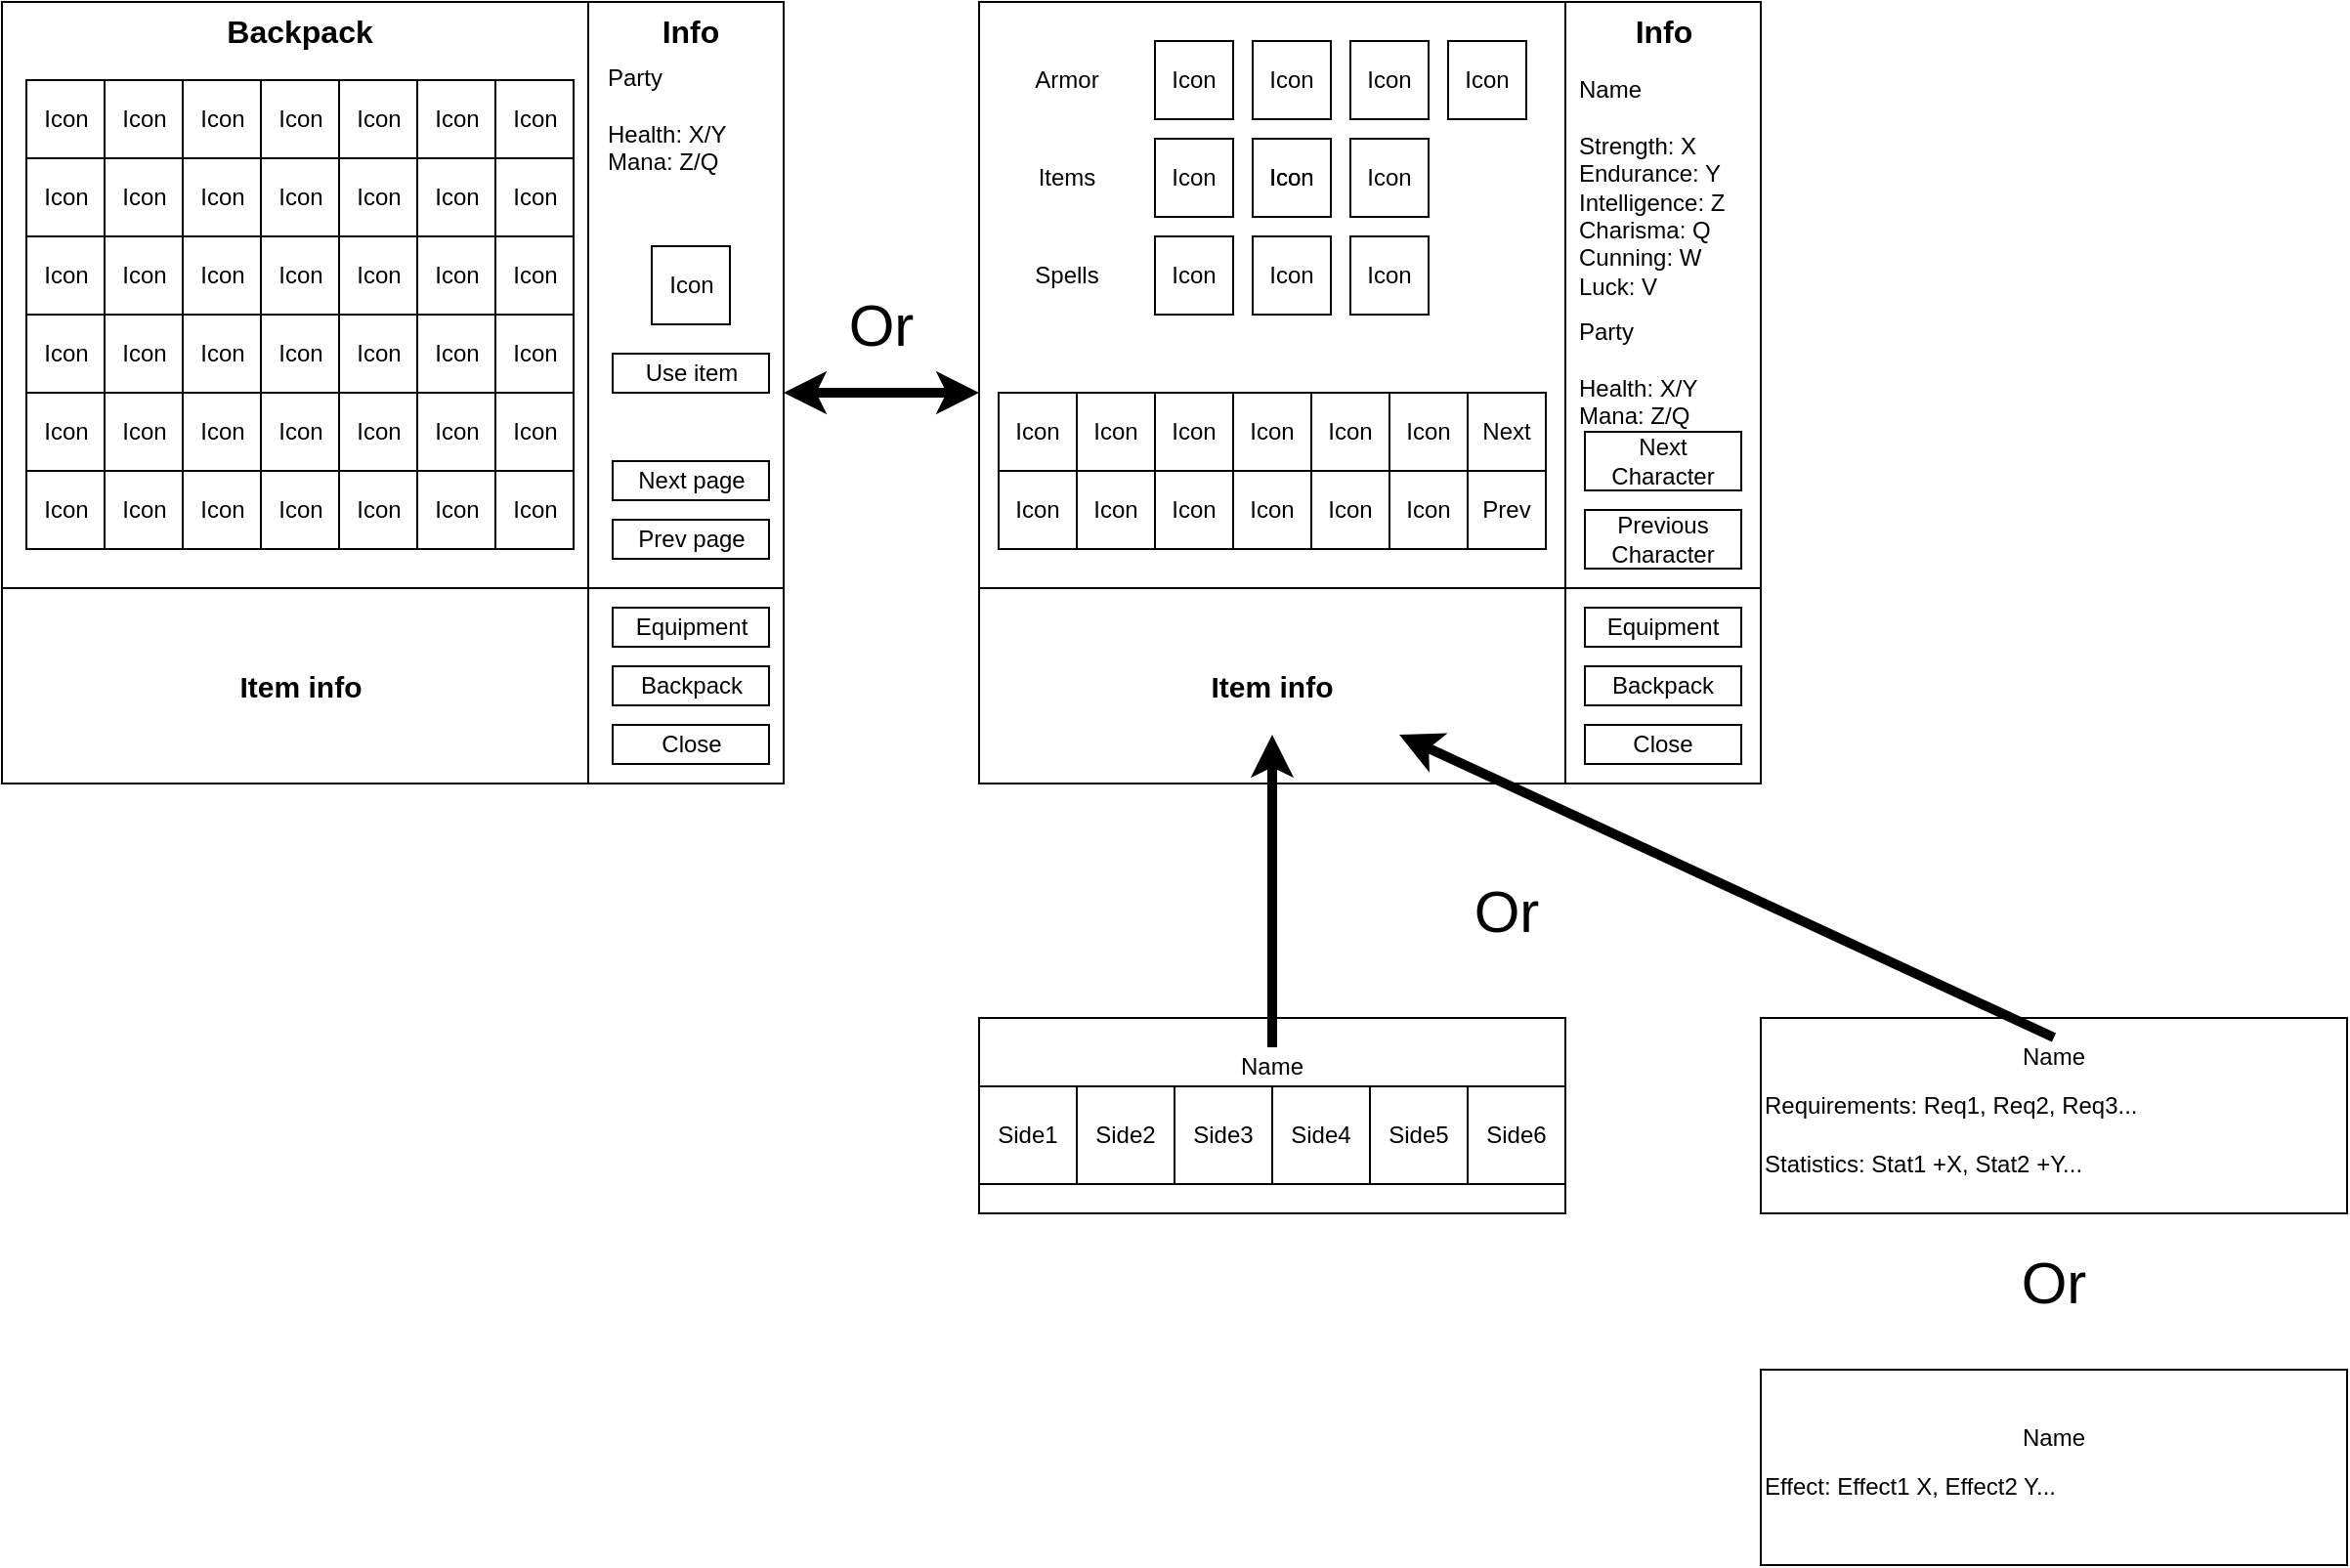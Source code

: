 <mxfile version="24.5.1" type="device">
  <diagram name="Strona-1" id="Gu86XyusW3oJNSxuE_qr">
    <mxGraphModel dx="2607" dy="1422" grid="1" gridSize="10" guides="1" tooltips="1" connect="1" arrows="1" fold="1" page="1" pageScale="1" pageWidth="1260" pageHeight="866" math="0" shadow="0">
      <root>
        <mxCell id="0" />
        <mxCell id="1" parent="0" />
        <mxCell id="bTtCV00hiHCe_hMrs-O1-1" value="" style="rounded=0;whiteSpace=wrap;html=1;" parent="1" vertex="1">
          <mxGeometry x="540" y="40" width="400" height="400" as="geometry" />
        </mxCell>
        <mxCell id="bTtCV00hiHCe_hMrs-O1-2" value="" style="endArrow=none;html=1;rounded=0;exitX=0;exitY=0.75;exitDx=0;exitDy=0;entryX=1;entryY=0.75;entryDx=0;entryDy=0;" parent="1" source="bTtCV00hiHCe_hMrs-O1-1" target="bTtCV00hiHCe_hMrs-O1-1" edge="1">
          <mxGeometry width="50" height="50" relative="1" as="geometry">
            <mxPoint x="720" y="320" as="sourcePoint" />
            <mxPoint x="770" y="270" as="targetPoint" />
          </mxGeometry>
        </mxCell>
        <mxCell id="bTtCV00hiHCe_hMrs-O1-3" value="" style="endArrow=none;html=1;rounded=0;entryX=0.75;entryY=0;entryDx=0;entryDy=0;exitX=0.75;exitY=1;exitDx=0;exitDy=0;" parent="1" source="bTtCV00hiHCe_hMrs-O1-1" target="bTtCV00hiHCe_hMrs-O1-1" edge="1">
          <mxGeometry width="50" height="50" relative="1" as="geometry">
            <mxPoint x="830" y="190" as="sourcePoint" />
            <mxPoint x="880" y="140" as="targetPoint" />
          </mxGeometry>
        </mxCell>
        <mxCell id="bTtCV00hiHCe_hMrs-O1-4" value="" style="rounded=0;whiteSpace=wrap;html=1;" parent="1" vertex="1">
          <mxGeometry x="540" y="560" width="300" height="100" as="geometry" />
        </mxCell>
        <mxCell id="bTtCV00hiHCe_hMrs-O1-6" value="&lt;b style=&quot;font-size: 15px;&quot;&gt;Item info&lt;br&gt;&lt;/b&gt;" style="text;html=1;align=center;verticalAlign=middle;whiteSpace=wrap;rounded=0;" parent="1" vertex="1">
          <mxGeometry x="625" y="365" width="130" height="50" as="geometry" />
        </mxCell>
        <mxCell id="bTtCV00hiHCe_hMrs-O1-7" value="" style="rounded=0;whiteSpace=wrap;html=1;" parent="1" vertex="1">
          <mxGeometry x="790" y="595" width="50" height="50" as="geometry" />
        </mxCell>
        <mxCell id="bTtCV00hiHCe_hMrs-O1-13" value="" style="rounded=0;whiteSpace=wrap;html=1;" parent="1" vertex="1">
          <mxGeometry x="740" y="595" width="50" height="50" as="geometry" />
        </mxCell>
        <mxCell id="bTtCV00hiHCe_hMrs-O1-14" value="" style="rounded=0;whiteSpace=wrap;html=1;" parent="1" vertex="1">
          <mxGeometry x="690" y="595" width="50" height="50" as="geometry" />
        </mxCell>
        <mxCell id="bTtCV00hiHCe_hMrs-O1-15" value="" style="rounded=0;whiteSpace=wrap;html=1;" parent="1" vertex="1">
          <mxGeometry x="640" y="595" width="50" height="50" as="geometry" />
        </mxCell>
        <mxCell id="bTtCV00hiHCe_hMrs-O1-16" value="" style="rounded=0;whiteSpace=wrap;html=1;" parent="1" vertex="1">
          <mxGeometry x="590" y="595" width="50" height="50" as="geometry" />
        </mxCell>
        <mxCell id="bTtCV00hiHCe_hMrs-O1-17" value="" style="rounded=0;whiteSpace=wrap;html=1;" parent="1" vertex="1">
          <mxGeometry x="540" y="595" width="50" height="50" as="geometry" />
        </mxCell>
        <mxCell id="bTtCV00hiHCe_hMrs-O1-18" value="" style="rounded=0;whiteSpace=wrap;html=1;" parent="1" vertex="1">
          <mxGeometry x="940" y="560" width="300" height="100" as="geometry" />
        </mxCell>
        <mxCell id="bTtCV00hiHCe_hMrs-O1-19" value="Side1" style="text;html=1;align=center;verticalAlign=middle;whiteSpace=wrap;rounded=0;" parent="1" vertex="1">
          <mxGeometry x="540" y="605" width="50" height="30" as="geometry" />
        </mxCell>
        <mxCell id="bTtCV00hiHCe_hMrs-O1-20" value="Side6" style="text;html=1;align=center;verticalAlign=middle;whiteSpace=wrap;rounded=0;" parent="1" vertex="1">
          <mxGeometry x="790" y="605" width="50" height="30" as="geometry" />
        </mxCell>
        <mxCell id="bTtCV00hiHCe_hMrs-O1-21" value="Side5" style="text;html=1;align=center;verticalAlign=middle;whiteSpace=wrap;rounded=0;" parent="1" vertex="1">
          <mxGeometry x="740" y="605" width="50" height="30" as="geometry" />
        </mxCell>
        <mxCell id="bTtCV00hiHCe_hMrs-O1-22" value="Side4" style="text;html=1;align=center;verticalAlign=middle;whiteSpace=wrap;rounded=0;" parent="1" vertex="1">
          <mxGeometry x="690" y="605" width="50" height="30" as="geometry" />
        </mxCell>
        <mxCell id="bTtCV00hiHCe_hMrs-O1-23" value="Side3" style="text;html=1;align=center;verticalAlign=middle;whiteSpace=wrap;rounded=0;" parent="1" vertex="1">
          <mxGeometry x="640" y="605" width="50" height="30" as="geometry" />
        </mxCell>
        <mxCell id="bTtCV00hiHCe_hMrs-O1-24" value="Side2" style="text;html=1;align=center;verticalAlign=middle;whiteSpace=wrap;rounded=0;" parent="1" vertex="1">
          <mxGeometry x="590" y="605" width="50" height="30" as="geometry" />
        </mxCell>
        <mxCell id="bTtCV00hiHCe_hMrs-O1-25" value="Statistics: Stat1 +X, Stat2 +Y..." style="text;html=1;align=left;verticalAlign=middle;whiteSpace=wrap;rounded=0;" parent="1" vertex="1">
          <mxGeometry x="940" y="620" width="300" height="30" as="geometry" />
        </mxCell>
        <mxCell id="bTtCV00hiHCe_hMrs-O1-27" value="Requirements: Req1, Req2, Req3..." style="text;html=1;align=left;verticalAlign=middle;whiteSpace=wrap;rounded=0;" parent="1" vertex="1">
          <mxGeometry x="940" y="590" width="300" height="30" as="geometry" />
        </mxCell>
        <mxCell id="bTtCV00hiHCe_hMrs-O1-28" value="" style="endArrow=classic;html=1;rounded=0;entryX=0.5;entryY=1;entryDx=0;entryDy=0;strokeWidth=5;exitX=0.5;exitY=0;exitDx=0;exitDy=0;" parent="1" source="bTtCV00hiHCe_hMrs-O1-31" target="bTtCV00hiHCe_hMrs-O1-6" edge="1">
          <mxGeometry width="50" height="50" relative="1" as="geometry">
            <mxPoint x="640" y="550" as="sourcePoint" />
            <mxPoint x="760" y="500" as="targetPoint" />
          </mxGeometry>
        </mxCell>
        <mxCell id="bTtCV00hiHCe_hMrs-O1-29" value="" style="endArrow=classic;html=1;rounded=0;entryX=1;entryY=1;entryDx=0;entryDy=0;strokeWidth=5;exitX=0.5;exitY=0;exitDx=0;exitDy=0;" parent="1" source="bTtCV00hiHCe_hMrs-O1-32" target="bTtCV00hiHCe_hMrs-O1-6" edge="1">
          <mxGeometry width="50" height="50" relative="1" as="geometry">
            <mxPoint x="1150" y="500" as="sourcePoint" />
            <mxPoint x="1100" y="350" as="targetPoint" />
          </mxGeometry>
        </mxCell>
        <mxCell id="bTtCV00hiHCe_hMrs-O1-30" value="&lt;font style=&quot;font-size: 30px;&quot;&gt;Or&lt;/font&gt;" style="text;html=1;align=center;verticalAlign=middle;whiteSpace=wrap;rounded=0;" parent="1" vertex="1">
          <mxGeometry x="780" y="490" width="60" height="30" as="geometry" />
        </mxCell>
        <mxCell id="bTtCV00hiHCe_hMrs-O1-31" value="Name" style="text;html=1;align=center;verticalAlign=middle;whiteSpace=wrap;rounded=0;" parent="1" vertex="1">
          <mxGeometry x="655" y="575" width="70" height="20" as="geometry" />
        </mxCell>
        <mxCell id="bTtCV00hiHCe_hMrs-O1-32" value="Name" style="text;html=1;align=center;verticalAlign=middle;whiteSpace=wrap;rounded=0;" parent="1" vertex="1">
          <mxGeometry x="1055" y="570" width="70" height="20" as="geometry" />
        </mxCell>
        <mxCell id="bTtCV00hiHCe_hMrs-O1-33" value="" style="rounded=0;whiteSpace=wrap;html=1;" parent="1" vertex="1">
          <mxGeometry x="940" y="740" width="300" height="100" as="geometry" />
        </mxCell>
        <mxCell id="bTtCV00hiHCe_hMrs-O1-35" value="&lt;div&gt;Effect: Effect1 X, Effect2 Y...&lt;/div&gt;" style="text;html=1;align=left;verticalAlign=middle;whiteSpace=wrap;rounded=0;" parent="1" vertex="1">
          <mxGeometry x="940" y="785" width="300" height="30" as="geometry" />
        </mxCell>
        <mxCell id="bTtCV00hiHCe_hMrs-O1-36" value="Name" style="text;html=1;align=center;verticalAlign=middle;whiteSpace=wrap;rounded=0;" parent="1" vertex="1">
          <mxGeometry x="1055" y="765" width="70" height="20" as="geometry" />
        </mxCell>
        <mxCell id="bTtCV00hiHCe_hMrs-O1-37" value="&lt;font style=&quot;font-size: 30px;&quot;&gt;Or&lt;/font&gt;" style="text;html=1;align=center;verticalAlign=middle;whiteSpace=wrap;rounded=0;" parent="1" vertex="1">
          <mxGeometry x="1060" y="680" width="60" height="30" as="geometry" />
        </mxCell>
        <mxCell id="bTtCV00hiHCe_hMrs-O1-38" value="" style="rounded=0;whiteSpace=wrap;html=1;" parent="1" vertex="1">
          <mxGeometry x="850" y="350" width="80" height="20" as="geometry" />
        </mxCell>
        <mxCell id="bTtCV00hiHCe_hMrs-O1-41" value="Equipment" style="text;html=1;align=center;verticalAlign=middle;whiteSpace=wrap;rounded=0;" parent="1" vertex="1">
          <mxGeometry x="850" y="350" width="80" height="20" as="geometry" />
        </mxCell>
        <mxCell id="bTtCV00hiHCe_hMrs-O1-46" value="" style="rounded=0;whiteSpace=wrap;html=1;" parent="1" vertex="1">
          <mxGeometry x="850" y="380" width="80" height="20" as="geometry" />
        </mxCell>
        <mxCell id="bTtCV00hiHCe_hMrs-O1-47" value="Backpack" style="text;html=1;align=center;verticalAlign=middle;whiteSpace=wrap;rounded=0;" parent="1" vertex="1">
          <mxGeometry x="850" y="380" width="80" height="20" as="geometry" />
        </mxCell>
        <mxCell id="bTtCV00hiHCe_hMrs-O1-48" value="" style="rounded=0;whiteSpace=wrap;html=1;" parent="1" vertex="1">
          <mxGeometry x="850" y="410" width="80" height="20" as="geometry" />
        </mxCell>
        <mxCell id="bTtCV00hiHCe_hMrs-O1-49" value="Close" style="text;html=1;align=center;verticalAlign=middle;whiteSpace=wrap;rounded=0;" parent="1" vertex="1">
          <mxGeometry x="850" y="410" width="80" height="20" as="geometry" />
        </mxCell>
        <mxCell id="bTtCV00hiHCe_hMrs-O1-50" value="&lt;b&gt;&lt;font style=&quot;font-size: 16px;&quot;&gt;Info&lt;/font&gt;&lt;/b&gt;" style="text;html=1;align=center;verticalAlign=middle;whiteSpace=wrap;rounded=0;" parent="1" vertex="1">
          <mxGeometry x="842.5" y="40" width="95" height="30" as="geometry" />
        </mxCell>
        <mxCell id="bTtCV00hiHCe_hMrs-O1-51" value="&lt;div align=&quot;left&quot;&gt;Name&lt;/div&gt;&lt;div align=&quot;left&quot;&gt;&lt;br&gt;&lt;/div&gt;&lt;div align=&quot;left&quot;&gt;Strength: X&lt;/div&gt;&lt;div align=&quot;left&quot;&gt;Endurance: Y&lt;/div&gt;&lt;div align=&quot;left&quot;&gt;Intelligence: Z&lt;/div&gt;&lt;div align=&quot;left&quot;&gt;Charisma: Q&lt;/div&gt;&lt;div align=&quot;left&quot;&gt;Cunning: W&lt;/div&gt;&lt;div align=&quot;left&quot;&gt;Luck: V&lt;br&gt;&lt;/div&gt;" style="text;html=1;align=left;verticalAlign=middle;whiteSpace=wrap;rounded=0;" parent="1" vertex="1">
          <mxGeometry x="845" y="70" width="90" height="130" as="geometry" />
        </mxCell>
        <mxCell id="bTtCV00hiHCe_hMrs-O1-52" value="&lt;div align=&quot;left&quot;&gt;Party&lt;br&gt;&lt;/div&gt;&lt;div align=&quot;left&quot;&gt;&lt;br&gt;&lt;/div&gt;&lt;div&gt;Health: X/Y&lt;/div&gt;&lt;div&gt;Mana: Z/Q&lt;br&gt;&lt;/div&gt;" style="text;html=1;align=left;verticalAlign=middle;whiteSpace=wrap;rounded=0;" parent="1" vertex="1">
          <mxGeometry x="845" y="200" width="90" height="60" as="geometry" />
        </mxCell>
        <mxCell id="bTtCV00hiHCe_hMrs-O1-56" value="" style="rounded=0;whiteSpace=wrap;html=1;" parent="1" vertex="1">
          <mxGeometry x="850" y="300" width="80" height="30" as="geometry" />
        </mxCell>
        <mxCell id="bTtCV00hiHCe_hMrs-O1-57" value="Previous Character" style="text;html=1;align=center;verticalAlign=middle;whiteSpace=wrap;rounded=0;" parent="1" vertex="1">
          <mxGeometry x="850" y="300" width="80" height="30" as="geometry" />
        </mxCell>
        <mxCell id="bTtCV00hiHCe_hMrs-O1-55" value="" style="rounded=0;whiteSpace=wrap;html=1;" parent="1" vertex="1">
          <mxGeometry x="850" y="260" width="80" height="30" as="geometry" />
        </mxCell>
        <mxCell id="bTtCV00hiHCe_hMrs-O1-53" value="Next Character" style="text;html=1;align=center;verticalAlign=middle;whiteSpace=wrap;rounded=0;" parent="1" vertex="1">
          <mxGeometry x="850" y="260" width="80" height="30" as="geometry" />
        </mxCell>
        <mxCell id="bTtCV00hiHCe_hMrs-O1-60" value="" style="rounded=0;whiteSpace=wrap;html=1;" parent="1" vertex="1">
          <mxGeometry x="780" y="60" width="40" height="40" as="geometry" />
        </mxCell>
        <mxCell id="bTtCV00hiHCe_hMrs-O1-72" value="" style="rounded=0;whiteSpace=wrap;html=1;" parent="1" vertex="1">
          <mxGeometry x="730" y="60" width="40" height="40" as="geometry" />
        </mxCell>
        <mxCell id="bTtCV00hiHCe_hMrs-O1-73" value="" style="rounded=0;whiteSpace=wrap;html=1;" parent="1" vertex="1">
          <mxGeometry x="680" y="60" width="40" height="40" as="geometry" />
        </mxCell>
        <mxCell id="bTtCV00hiHCe_hMrs-O1-74" value="" style="rounded=0;whiteSpace=wrap;html=1;" parent="1" vertex="1">
          <mxGeometry x="630" y="60" width="40" height="40" as="geometry" />
        </mxCell>
        <mxCell id="bTtCV00hiHCe_hMrs-O1-76" value="" style="rounded=0;whiteSpace=wrap;html=1;" parent="1" vertex="1">
          <mxGeometry x="730" y="110" width="40" height="40" as="geometry" />
        </mxCell>
        <mxCell id="bTtCV00hiHCe_hMrs-O1-77" value="" style="rounded=0;whiteSpace=wrap;html=1;" parent="1" vertex="1">
          <mxGeometry x="680" y="110" width="40" height="40" as="geometry" />
        </mxCell>
        <mxCell id="bTtCV00hiHCe_hMrs-O1-78" value="" style="rounded=0;whiteSpace=wrap;html=1;" parent="1" vertex="1">
          <mxGeometry x="630" y="110" width="40" height="40" as="geometry" />
        </mxCell>
        <mxCell id="bTtCV00hiHCe_hMrs-O1-80" value="" style="rounded=0;whiteSpace=wrap;html=1;" parent="1" vertex="1">
          <mxGeometry x="730" y="160" width="40" height="40" as="geometry" />
        </mxCell>
        <mxCell id="bTtCV00hiHCe_hMrs-O1-81" value="" style="rounded=0;whiteSpace=wrap;html=1;" parent="1" vertex="1">
          <mxGeometry x="680" y="160" width="40" height="40" as="geometry" />
        </mxCell>
        <mxCell id="bTtCV00hiHCe_hMrs-O1-82" value="" style="rounded=0;whiteSpace=wrap;html=1;" parent="1" vertex="1">
          <mxGeometry x="630" y="160" width="40" height="40" as="geometry" />
        </mxCell>
        <mxCell id="bTtCV00hiHCe_hMrs-O1-87" value="Armor" style="text;html=1;align=center;verticalAlign=middle;whiteSpace=wrap;rounded=0;" parent="1" vertex="1">
          <mxGeometry x="545" y="65" width="80" height="30" as="geometry" />
        </mxCell>
        <mxCell id="bTtCV00hiHCe_hMrs-O1-88" value="Items" style="text;html=1;align=center;verticalAlign=middle;whiteSpace=wrap;rounded=0;" parent="1" vertex="1">
          <mxGeometry x="545" y="115" width="80" height="30" as="geometry" />
        </mxCell>
        <mxCell id="bTtCV00hiHCe_hMrs-O1-89" value="Spells" style="text;html=1;align=center;verticalAlign=middle;whiteSpace=wrap;rounded=0;" parent="1" vertex="1">
          <mxGeometry x="545" y="165" width="80" height="30" as="geometry" />
        </mxCell>
        <mxCell id="bTtCV00hiHCe_hMrs-O1-90" value="Icon" style="text;html=1;align=center;verticalAlign=middle;whiteSpace=wrap;rounded=0;" parent="1" vertex="1">
          <mxGeometry x="630" y="65" width="40" height="30" as="geometry" />
        </mxCell>
        <mxCell id="bTtCV00hiHCe_hMrs-O1-91" value="Icon" style="text;html=1;align=center;verticalAlign=middle;whiteSpace=wrap;rounded=0;" parent="1" vertex="1">
          <mxGeometry x="680" y="65" width="40" height="30" as="geometry" />
        </mxCell>
        <mxCell id="bTtCV00hiHCe_hMrs-O1-92" value="Icon" style="text;html=1;align=center;verticalAlign=middle;whiteSpace=wrap;rounded=0;" parent="1" vertex="1">
          <mxGeometry x="730" y="65" width="40" height="30" as="geometry" />
        </mxCell>
        <mxCell id="bTtCV00hiHCe_hMrs-O1-93" value="Icon" style="text;html=1;align=center;verticalAlign=middle;whiteSpace=wrap;rounded=0;" parent="1" vertex="1">
          <mxGeometry x="630" y="115" width="40" height="30" as="geometry" />
        </mxCell>
        <mxCell id="bTtCV00hiHCe_hMrs-O1-95" value="Icon" style="text;html=1;align=center;verticalAlign=middle;whiteSpace=wrap;rounded=0;" parent="1" vertex="1">
          <mxGeometry x="680" y="115" width="40" height="30" as="geometry" />
        </mxCell>
        <mxCell id="bTtCV00hiHCe_hMrs-O1-96" value="Icon" style="text;html=1;align=center;verticalAlign=middle;whiteSpace=wrap;rounded=0;" parent="1" vertex="1">
          <mxGeometry x="680" y="115" width="40" height="30" as="geometry" />
        </mxCell>
        <mxCell id="bTtCV00hiHCe_hMrs-O1-97" value="Icon" style="text;html=1;align=center;verticalAlign=middle;whiteSpace=wrap;rounded=0;" parent="1" vertex="1">
          <mxGeometry x="730" y="115" width="40" height="30" as="geometry" />
        </mxCell>
        <mxCell id="bTtCV00hiHCe_hMrs-O1-98" value="Icon" style="text;html=1;align=center;verticalAlign=middle;whiteSpace=wrap;rounded=0;" parent="1" vertex="1">
          <mxGeometry x="780" y="65" width="40" height="30" as="geometry" />
        </mxCell>
        <mxCell id="bTtCV00hiHCe_hMrs-O1-99" value="Icon" style="text;html=1;align=center;verticalAlign=middle;whiteSpace=wrap;rounded=0;" parent="1" vertex="1">
          <mxGeometry x="730" y="165" width="40" height="30" as="geometry" />
        </mxCell>
        <mxCell id="bTtCV00hiHCe_hMrs-O1-100" value="Icon" style="text;html=1;align=center;verticalAlign=middle;whiteSpace=wrap;rounded=0;" parent="1" vertex="1">
          <mxGeometry x="680" y="165" width="40" height="30" as="geometry" />
        </mxCell>
        <mxCell id="bTtCV00hiHCe_hMrs-O1-101" value="Icon" style="text;html=1;align=center;verticalAlign=middle;whiteSpace=wrap;rounded=0;" parent="1" vertex="1">
          <mxGeometry x="630" y="165" width="40" height="30" as="geometry" />
        </mxCell>
        <mxCell id="bTtCV00hiHCe_hMrs-O1-174" value="" style="rounded=0;whiteSpace=wrap;html=1;" parent="1" vertex="1">
          <mxGeometry x="550" y="240" width="40" height="40" as="geometry" />
        </mxCell>
        <mxCell id="bTtCV00hiHCe_hMrs-O1-175" value="Icon" style="text;html=1;align=center;verticalAlign=middle;whiteSpace=wrap;rounded=0;" parent="1" vertex="1">
          <mxGeometry x="550" y="245" width="40" height="30" as="geometry" />
        </mxCell>
        <mxCell id="bTtCV00hiHCe_hMrs-O1-176" value="" style="rounded=0;whiteSpace=wrap;html=1;" parent="1" vertex="1">
          <mxGeometry x="590" y="240" width="40" height="40" as="geometry" />
        </mxCell>
        <mxCell id="bTtCV00hiHCe_hMrs-O1-177" value="Icon" style="text;html=1;align=center;verticalAlign=middle;whiteSpace=wrap;rounded=0;" parent="1" vertex="1">
          <mxGeometry x="590" y="245" width="40" height="30" as="geometry" />
        </mxCell>
        <mxCell id="bTtCV00hiHCe_hMrs-O1-178" value="" style="rounded=0;whiteSpace=wrap;html=1;" parent="1" vertex="1">
          <mxGeometry x="630" y="240" width="40" height="40" as="geometry" />
        </mxCell>
        <mxCell id="bTtCV00hiHCe_hMrs-O1-179" value="Icon" style="text;html=1;align=center;verticalAlign=middle;whiteSpace=wrap;rounded=0;" parent="1" vertex="1">
          <mxGeometry x="630" y="245" width="40" height="30" as="geometry" />
        </mxCell>
        <mxCell id="bTtCV00hiHCe_hMrs-O1-180" value="" style="rounded=0;whiteSpace=wrap;html=1;" parent="1" vertex="1">
          <mxGeometry x="670" y="240" width="40" height="40" as="geometry" />
        </mxCell>
        <mxCell id="bTtCV00hiHCe_hMrs-O1-181" value="Icon" style="text;html=1;align=center;verticalAlign=middle;whiteSpace=wrap;rounded=0;" parent="1" vertex="1">
          <mxGeometry x="670" y="245" width="40" height="30" as="geometry" />
        </mxCell>
        <mxCell id="bTtCV00hiHCe_hMrs-O1-182" value="" style="rounded=0;whiteSpace=wrap;html=1;" parent="1" vertex="1">
          <mxGeometry x="710" y="240" width="40" height="40" as="geometry" />
        </mxCell>
        <mxCell id="bTtCV00hiHCe_hMrs-O1-183" value="Icon" style="text;html=1;align=center;verticalAlign=middle;whiteSpace=wrap;rounded=0;" parent="1" vertex="1">
          <mxGeometry x="710" y="245" width="40" height="30" as="geometry" />
        </mxCell>
        <mxCell id="bTtCV00hiHCe_hMrs-O1-184" value="" style="rounded=0;whiteSpace=wrap;html=1;" parent="1" vertex="1">
          <mxGeometry x="750" y="240" width="40" height="40" as="geometry" />
        </mxCell>
        <mxCell id="bTtCV00hiHCe_hMrs-O1-185" value="Icon" style="text;html=1;align=center;verticalAlign=middle;whiteSpace=wrap;rounded=0;" parent="1" vertex="1">
          <mxGeometry x="750" y="245" width="40" height="30" as="geometry" />
        </mxCell>
        <mxCell id="bTtCV00hiHCe_hMrs-O1-188" value="" style="rounded=0;whiteSpace=wrap;html=1;" parent="1" vertex="1">
          <mxGeometry x="550" y="280" width="40" height="40" as="geometry" />
        </mxCell>
        <mxCell id="bTtCV00hiHCe_hMrs-O1-189" value="Icon" style="text;html=1;align=center;verticalAlign=middle;whiteSpace=wrap;rounded=0;" parent="1" vertex="1">
          <mxGeometry x="550" y="285" width="40" height="30" as="geometry" />
        </mxCell>
        <mxCell id="bTtCV00hiHCe_hMrs-O1-190" value="" style="rounded=0;whiteSpace=wrap;html=1;" parent="1" vertex="1">
          <mxGeometry x="590" y="280" width="40" height="40" as="geometry" />
        </mxCell>
        <mxCell id="bTtCV00hiHCe_hMrs-O1-191" value="Icon" style="text;html=1;align=center;verticalAlign=middle;whiteSpace=wrap;rounded=0;" parent="1" vertex="1">
          <mxGeometry x="590" y="285" width="40" height="30" as="geometry" />
        </mxCell>
        <mxCell id="bTtCV00hiHCe_hMrs-O1-192" value="" style="rounded=0;whiteSpace=wrap;html=1;" parent="1" vertex="1">
          <mxGeometry x="630" y="280" width="40" height="40" as="geometry" />
        </mxCell>
        <mxCell id="bTtCV00hiHCe_hMrs-O1-193" value="Icon" style="text;html=1;align=center;verticalAlign=middle;whiteSpace=wrap;rounded=0;" parent="1" vertex="1">
          <mxGeometry x="630" y="285" width="40" height="30" as="geometry" />
        </mxCell>
        <mxCell id="bTtCV00hiHCe_hMrs-O1-194" value="" style="rounded=0;whiteSpace=wrap;html=1;" parent="1" vertex="1">
          <mxGeometry x="670" y="280" width="40" height="40" as="geometry" />
        </mxCell>
        <mxCell id="bTtCV00hiHCe_hMrs-O1-195" value="Icon" style="text;html=1;align=center;verticalAlign=middle;whiteSpace=wrap;rounded=0;" parent="1" vertex="1">
          <mxGeometry x="670" y="285" width="40" height="30" as="geometry" />
        </mxCell>
        <mxCell id="bTtCV00hiHCe_hMrs-O1-196" value="" style="rounded=0;whiteSpace=wrap;html=1;" parent="1" vertex="1">
          <mxGeometry x="710" y="280" width="40" height="40" as="geometry" />
        </mxCell>
        <mxCell id="bTtCV00hiHCe_hMrs-O1-197" value="Icon" style="text;html=1;align=center;verticalAlign=middle;whiteSpace=wrap;rounded=0;" parent="1" vertex="1">
          <mxGeometry x="710" y="285" width="40" height="30" as="geometry" />
        </mxCell>
        <mxCell id="bTtCV00hiHCe_hMrs-O1-198" value="" style="rounded=0;whiteSpace=wrap;html=1;" parent="1" vertex="1">
          <mxGeometry x="750" y="280" width="40" height="40" as="geometry" />
        </mxCell>
        <mxCell id="bTtCV00hiHCe_hMrs-O1-199" value="Icon" style="text;html=1;align=center;verticalAlign=middle;whiteSpace=wrap;rounded=0;" parent="1" vertex="1">
          <mxGeometry x="750" y="285" width="40" height="30" as="geometry" />
        </mxCell>
        <mxCell id="bTtCV00hiHCe_hMrs-O1-214" value="" style="rounded=0;whiteSpace=wrap;html=1;" parent="1" vertex="1">
          <mxGeometry x="790" y="240" width="40" height="40" as="geometry" />
        </mxCell>
        <mxCell id="bTtCV00hiHCe_hMrs-O1-215" value="Next" style="text;html=1;align=center;verticalAlign=middle;whiteSpace=wrap;rounded=0;" parent="1" vertex="1">
          <mxGeometry x="790" y="245" width="40" height="30" as="geometry" />
        </mxCell>
        <mxCell id="bTtCV00hiHCe_hMrs-O1-216" value="" style="rounded=0;whiteSpace=wrap;html=1;" parent="1" vertex="1">
          <mxGeometry x="790" y="280" width="40" height="40" as="geometry" />
        </mxCell>
        <mxCell id="bTtCV00hiHCe_hMrs-O1-217" value="Prev" style="text;html=1;align=center;verticalAlign=middle;whiteSpace=wrap;rounded=0;" parent="1" vertex="1">
          <mxGeometry x="790" y="285" width="40" height="30" as="geometry" />
        </mxCell>
        <mxCell id="EECY_MYsEY5438IXKxLb-1" value="" style="rounded=0;whiteSpace=wrap;html=1;" vertex="1" parent="1">
          <mxGeometry x="40" y="40" width="400" height="400" as="geometry" />
        </mxCell>
        <mxCell id="EECY_MYsEY5438IXKxLb-2" value="" style="endArrow=none;html=1;rounded=0;exitX=0;exitY=0.75;exitDx=0;exitDy=0;entryX=1;entryY=0.75;entryDx=0;entryDy=0;" edge="1" parent="1" source="EECY_MYsEY5438IXKxLb-1" target="EECY_MYsEY5438IXKxLb-1">
          <mxGeometry width="50" height="50" relative="1" as="geometry">
            <mxPoint x="222.5" y="320" as="sourcePoint" />
            <mxPoint x="272.5" y="270" as="targetPoint" />
          </mxGeometry>
        </mxCell>
        <mxCell id="EECY_MYsEY5438IXKxLb-3" value="" style="endArrow=none;html=1;rounded=0;entryX=0.75;entryY=0;entryDx=0;entryDy=0;exitX=0.75;exitY=1;exitDx=0;exitDy=0;" edge="1" parent="1" source="EECY_MYsEY5438IXKxLb-1" target="EECY_MYsEY5438IXKxLb-1">
          <mxGeometry width="50" height="50" relative="1" as="geometry">
            <mxPoint x="332.5" y="190" as="sourcePoint" />
            <mxPoint x="382.5" y="140" as="targetPoint" />
          </mxGeometry>
        </mxCell>
        <mxCell id="EECY_MYsEY5438IXKxLb-4" value="&lt;b style=&quot;font-size: 15px;&quot;&gt;Item info&lt;br&gt;&lt;/b&gt;" style="text;html=1;align=center;verticalAlign=middle;whiteSpace=wrap;rounded=0;" vertex="1" parent="1">
          <mxGeometry x="127.5" y="365" width="130" height="50" as="geometry" />
        </mxCell>
        <mxCell id="EECY_MYsEY5438IXKxLb-5" value="" style="rounded=0;whiteSpace=wrap;html=1;" vertex="1" parent="1">
          <mxGeometry x="352.5" y="350" width="80" height="20" as="geometry" />
        </mxCell>
        <mxCell id="EECY_MYsEY5438IXKxLb-6" value="Equipment" style="text;html=1;align=center;verticalAlign=middle;whiteSpace=wrap;rounded=0;" vertex="1" parent="1">
          <mxGeometry x="352.5" y="350" width="80" height="20" as="geometry" />
        </mxCell>
        <mxCell id="EECY_MYsEY5438IXKxLb-7" value="" style="rounded=0;whiteSpace=wrap;html=1;" vertex="1" parent="1">
          <mxGeometry x="352.5" y="380" width="80" height="20" as="geometry" />
        </mxCell>
        <mxCell id="EECY_MYsEY5438IXKxLb-8" value="Backpack" style="text;html=1;align=center;verticalAlign=middle;whiteSpace=wrap;rounded=0;" vertex="1" parent="1">
          <mxGeometry x="352.5" y="380" width="80" height="20" as="geometry" />
        </mxCell>
        <mxCell id="EECY_MYsEY5438IXKxLb-9" value="" style="rounded=0;whiteSpace=wrap;html=1;" vertex="1" parent="1">
          <mxGeometry x="352.5" y="410" width="80" height="20" as="geometry" />
        </mxCell>
        <mxCell id="EECY_MYsEY5438IXKxLb-10" value="Close" style="text;html=1;align=center;verticalAlign=middle;whiteSpace=wrap;rounded=0;" vertex="1" parent="1">
          <mxGeometry x="352.5" y="410" width="80" height="20" as="geometry" />
        </mxCell>
        <mxCell id="EECY_MYsEY5438IXKxLb-11" value="&lt;b&gt;&lt;font style=&quot;font-size: 16px;&quot;&gt;Info&lt;/font&gt;&lt;/b&gt;" style="text;html=1;align=center;verticalAlign=middle;whiteSpace=wrap;rounded=0;" vertex="1" parent="1">
          <mxGeometry x="345" y="40" width="95" height="30" as="geometry" />
        </mxCell>
        <mxCell id="EECY_MYsEY5438IXKxLb-13" value="&lt;div align=&quot;left&quot;&gt;Party&lt;br&gt;&lt;/div&gt;&lt;div align=&quot;left&quot;&gt;&lt;br&gt;&lt;/div&gt;&lt;div&gt;Health: X/Y&lt;/div&gt;&lt;div&gt;Mana: Z/Q&lt;br&gt;&lt;/div&gt;" style="text;html=1;align=left;verticalAlign=middle;whiteSpace=wrap;rounded=0;" vertex="1" parent="1">
          <mxGeometry x="347.5" y="70" width="90" height="60" as="geometry" />
        </mxCell>
        <mxCell id="EECY_MYsEY5438IXKxLb-14" value="" style="rounded=0;whiteSpace=wrap;html=1;" vertex="1" parent="1">
          <mxGeometry x="352.5" y="220" width="80" height="20" as="geometry" />
        </mxCell>
        <mxCell id="EECY_MYsEY5438IXKxLb-15" value="Use item" style="text;html=1;align=center;verticalAlign=middle;whiteSpace=wrap;rounded=0;" vertex="1" parent="1">
          <mxGeometry x="352.5" y="220" width="80" height="20" as="geometry" />
        </mxCell>
        <mxCell id="EECY_MYsEY5438IXKxLb-70" value="" style="rounded=0;whiteSpace=wrap;html=1;" vertex="1" parent="1">
          <mxGeometry x="52.5" y="80" width="40" height="40" as="geometry" />
        </mxCell>
        <mxCell id="EECY_MYsEY5438IXKxLb-71" value="Icon" style="text;html=1;align=center;verticalAlign=middle;whiteSpace=wrap;rounded=0;" vertex="1" parent="1">
          <mxGeometry x="52.5" y="85" width="40" height="30" as="geometry" />
        </mxCell>
        <mxCell id="EECY_MYsEY5438IXKxLb-72" value="" style="rounded=0;whiteSpace=wrap;html=1;" vertex="1" parent="1">
          <mxGeometry x="92.5" y="80" width="40" height="40" as="geometry" />
        </mxCell>
        <mxCell id="EECY_MYsEY5438IXKxLb-73" value="Icon" style="text;html=1;align=center;verticalAlign=middle;whiteSpace=wrap;rounded=0;" vertex="1" parent="1">
          <mxGeometry x="92.5" y="85" width="40" height="30" as="geometry" />
        </mxCell>
        <mxCell id="EECY_MYsEY5438IXKxLb-74" value="" style="rounded=0;whiteSpace=wrap;html=1;" vertex="1" parent="1">
          <mxGeometry x="132.5" y="80" width="40" height="40" as="geometry" />
        </mxCell>
        <mxCell id="EECY_MYsEY5438IXKxLb-75" value="Icon" style="text;html=1;align=center;verticalAlign=middle;whiteSpace=wrap;rounded=0;" vertex="1" parent="1">
          <mxGeometry x="132.5" y="85" width="40" height="30" as="geometry" />
        </mxCell>
        <mxCell id="EECY_MYsEY5438IXKxLb-76" value="" style="rounded=0;whiteSpace=wrap;html=1;" vertex="1" parent="1">
          <mxGeometry x="172.5" y="80" width="40" height="40" as="geometry" />
        </mxCell>
        <mxCell id="EECY_MYsEY5438IXKxLb-77" value="Icon" style="text;html=1;align=center;verticalAlign=middle;whiteSpace=wrap;rounded=0;" vertex="1" parent="1">
          <mxGeometry x="172.5" y="85" width="40" height="30" as="geometry" />
        </mxCell>
        <mxCell id="EECY_MYsEY5438IXKxLb-78" value="" style="rounded=0;whiteSpace=wrap;html=1;" vertex="1" parent="1">
          <mxGeometry x="212.5" y="80" width="40" height="40" as="geometry" />
        </mxCell>
        <mxCell id="EECY_MYsEY5438IXKxLb-79" value="Icon" style="text;html=1;align=center;verticalAlign=middle;whiteSpace=wrap;rounded=0;" vertex="1" parent="1">
          <mxGeometry x="212.5" y="85" width="40" height="30" as="geometry" />
        </mxCell>
        <mxCell id="EECY_MYsEY5438IXKxLb-80" value="" style="rounded=0;whiteSpace=wrap;html=1;" vertex="1" parent="1">
          <mxGeometry x="252.5" y="80" width="40" height="40" as="geometry" />
        </mxCell>
        <mxCell id="EECY_MYsEY5438IXKxLb-81" value="Icon" style="text;html=1;align=center;verticalAlign=middle;whiteSpace=wrap;rounded=0;" vertex="1" parent="1">
          <mxGeometry x="252.5" y="85" width="40" height="30" as="geometry" />
        </mxCell>
        <mxCell id="EECY_MYsEY5438IXKxLb-82" value="" style="rounded=0;whiteSpace=wrap;html=1;" vertex="1" parent="1">
          <mxGeometry x="52.5" y="120" width="40" height="40" as="geometry" />
        </mxCell>
        <mxCell id="EECY_MYsEY5438IXKxLb-83" value="Icon" style="text;html=1;align=center;verticalAlign=middle;whiteSpace=wrap;rounded=0;" vertex="1" parent="1">
          <mxGeometry x="52.5" y="125" width="40" height="30" as="geometry" />
        </mxCell>
        <mxCell id="EECY_MYsEY5438IXKxLb-84" value="" style="rounded=0;whiteSpace=wrap;html=1;" vertex="1" parent="1">
          <mxGeometry x="92.5" y="120" width="40" height="40" as="geometry" />
        </mxCell>
        <mxCell id="EECY_MYsEY5438IXKxLb-85" value="Icon" style="text;html=1;align=center;verticalAlign=middle;whiteSpace=wrap;rounded=0;" vertex="1" parent="1">
          <mxGeometry x="92.5" y="125" width="40" height="30" as="geometry" />
        </mxCell>
        <mxCell id="EECY_MYsEY5438IXKxLb-86" value="" style="rounded=0;whiteSpace=wrap;html=1;" vertex="1" parent="1">
          <mxGeometry x="132.5" y="120" width="40" height="40" as="geometry" />
        </mxCell>
        <mxCell id="EECY_MYsEY5438IXKxLb-87" value="Icon" style="text;html=1;align=center;verticalAlign=middle;whiteSpace=wrap;rounded=0;" vertex="1" parent="1">
          <mxGeometry x="132.5" y="125" width="40" height="30" as="geometry" />
        </mxCell>
        <mxCell id="EECY_MYsEY5438IXKxLb-88" value="" style="rounded=0;whiteSpace=wrap;html=1;" vertex="1" parent="1">
          <mxGeometry x="172.5" y="120" width="40" height="40" as="geometry" />
        </mxCell>
        <mxCell id="EECY_MYsEY5438IXKxLb-89" value="Icon" style="text;html=1;align=center;verticalAlign=middle;whiteSpace=wrap;rounded=0;" vertex="1" parent="1">
          <mxGeometry x="172.5" y="125" width="40" height="30" as="geometry" />
        </mxCell>
        <mxCell id="EECY_MYsEY5438IXKxLb-90" value="" style="rounded=0;whiteSpace=wrap;html=1;" vertex="1" parent="1">
          <mxGeometry x="212.5" y="120" width="40" height="40" as="geometry" />
        </mxCell>
        <mxCell id="EECY_MYsEY5438IXKxLb-91" value="Icon" style="text;html=1;align=center;verticalAlign=middle;whiteSpace=wrap;rounded=0;" vertex="1" parent="1">
          <mxGeometry x="212.5" y="125" width="40" height="30" as="geometry" />
        </mxCell>
        <mxCell id="EECY_MYsEY5438IXKxLb-92" value="" style="rounded=0;whiteSpace=wrap;html=1;" vertex="1" parent="1">
          <mxGeometry x="252.5" y="120" width="40" height="40" as="geometry" />
        </mxCell>
        <mxCell id="EECY_MYsEY5438IXKxLb-93" value="Icon" style="text;html=1;align=center;verticalAlign=middle;whiteSpace=wrap;rounded=0;" vertex="1" parent="1">
          <mxGeometry x="252.5" y="125" width="40" height="30" as="geometry" />
        </mxCell>
        <mxCell id="EECY_MYsEY5438IXKxLb-98" value="" style="rounded=0;whiteSpace=wrap;html=1;" vertex="1" parent="1">
          <mxGeometry x="372.5" y="165" width="40" height="40" as="geometry" />
        </mxCell>
        <mxCell id="EECY_MYsEY5438IXKxLb-99" value="Icon" style="text;html=1;align=center;verticalAlign=middle;whiteSpace=wrap;rounded=0;" vertex="1" parent="1">
          <mxGeometry x="372.5" y="170" width="40" height="30" as="geometry" />
        </mxCell>
        <mxCell id="EECY_MYsEY5438IXKxLb-100" value="&lt;b&gt;&lt;font style=&quot;font-size: 16px;&quot;&gt;Backpack&lt;/font&gt;&lt;/b&gt;" style="text;html=1;align=center;verticalAlign=middle;whiteSpace=wrap;rounded=0;" vertex="1" parent="1">
          <mxGeometry x="145" y="40" width="95" height="30" as="geometry" />
        </mxCell>
        <mxCell id="EECY_MYsEY5438IXKxLb-101" value="" style="rounded=0;whiteSpace=wrap;html=1;" vertex="1" parent="1">
          <mxGeometry x="52.5" y="160" width="40" height="40" as="geometry" />
        </mxCell>
        <mxCell id="EECY_MYsEY5438IXKxLb-102" value="Icon" style="text;html=1;align=center;verticalAlign=middle;whiteSpace=wrap;rounded=0;" vertex="1" parent="1">
          <mxGeometry x="52.5" y="165" width="40" height="30" as="geometry" />
        </mxCell>
        <mxCell id="EECY_MYsEY5438IXKxLb-103" value="" style="rounded=0;whiteSpace=wrap;html=1;" vertex="1" parent="1">
          <mxGeometry x="92.5" y="160" width="40" height="40" as="geometry" />
        </mxCell>
        <mxCell id="EECY_MYsEY5438IXKxLb-104" value="Icon" style="text;html=1;align=center;verticalAlign=middle;whiteSpace=wrap;rounded=0;" vertex="1" parent="1">
          <mxGeometry x="92.5" y="165" width="40" height="30" as="geometry" />
        </mxCell>
        <mxCell id="EECY_MYsEY5438IXKxLb-105" value="" style="rounded=0;whiteSpace=wrap;html=1;" vertex="1" parent="1">
          <mxGeometry x="132.5" y="160" width="40" height="40" as="geometry" />
        </mxCell>
        <mxCell id="EECY_MYsEY5438IXKxLb-106" value="Icon" style="text;html=1;align=center;verticalAlign=middle;whiteSpace=wrap;rounded=0;" vertex="1" parent="1">
          <mxGeometry x="132.5" y="165" width="40" height="30" as="geometry" />
        </mxCell>
        <mxCell id="EECY_MYsEY5438IXKxLb-107" value="" style="rounded=0;whiteSpace=wrap;html=1;" vertex="1" parent="1">
          <mxGeometry x="172.5" y="160" width="40" height="40" as="geometry" />
        </mxCell>
        <mxCell id="EECY_MYsEY5438IXKxLb-108" value="Icon" style="text;html=1;align=center;verticalAlign=middle;whiteSpace=wrap;rounded=0;" vertex="1" parent="1">
          <mxGeometry x="172.5" y="165" width="40" height="30" as="geometry" />
        </mxCell>
        <mxCell id="EECY_MYsEY5438IXKxLb-109" value="" style="rounded=0;whiteSpace=wrap;html=1;" vertex="1" parent="1">
          <mxGeometry x="212.5" y="160" width="40" height="40" as="geometry" />
        </mxCell>
        <mxCell id="EECY_MYsEY5438IXKxLb-110" value="Icon" style="text;html=1;align=center;verticalAlign=middle;whiteSpace=wrap;rounded=0;" vertex="1" parent="1">
          <mxGeometry x="212.5" y="165" width="40" height="30" as="geometry" />
        </mxCell>
        <mxCell id="EECY_MYsEY5438IXKxLb-111" value="" style="rounded=0;whiteSpace=wrap;html=1;" vertex="1" parent="1">
          <mxGeometry x="252.5" y="160" width="40" height="40" as="geometry" />
        </mxCell>
        <mxCell id="EECY_MYsEY5438IXKxLb-112" value="Icon" style="text;html=1;align=center;verticalAlign=middle;whiteSpace=wrap;rounded=0;" vertex="1" parent="1">
          <mxGeometry x="252.5" y="165" width="40" height="30" as="geometry" />
        </mxCell>
        <mxCell id="EECY_MYsEY5438IXKxLb-113" value="" style="rounded=0;whiteSpace=wrap;html=1;" vertex="1" parent="1">
          <mxGeometry x="52.5" y="200" width="40" height="40" as="geometry" />
        </mxCell>
        <mxCell id="EECY_MYsEY5438IXKxLb-114" value="Icon" style="text;html=1;align=center;verticalAlign=middle;whiteSpace=wrap;rounded=0;" vertex="1" parent="1">
          <mxGeometry x="52.5" y="205" width="40" height="30" as="geometry" />
        </mxCell>
        <mxCell id="EECY_MYsEY5438IXKxLb-115" value="" style="rounded=0;whiteSpace=wrap;html=1;" vertex="1" parent="1">
          <mxGeometry x="92.5" y="200" width="40" height="40" as="geometry" />
        </mxCell>
        <mxCell id="EECY_MYsEY5438IXKxLb-116" value="Icon" style="text;html=1;align=center;verticalAlign=middle;whiteSpace=wrap;rounded=0;" vertex="1" parent="1">
          <mxGeometry x="92.5" y="205" width="40" height="30" as="geometry" />
        </mxCell>
        <mxCell id="EECY_MYsEY5438IXKxLb-117" value="" style="rounded=0;whiteSpace=wrap;html=1;" vertex="1" parent="1">
          <mxGeometry x="132.5" y="200" width="40" height="40" as="geometry" />
        </mxCell>
        <mxCell id="EECY_MYsEY5438IXKxLb-118" value="Icon" style="text;html=1;align=center;verticalAlign=middle;whiteSpace=wrap;rounded=0;" vertex="1" parent="1">
          <mxGeometry x="132.5" y="205" width="40" height="30" as="geometry" />
        </mxCell>
        <mxCell id="EECY_MYsEY5438IXKxLb-119" value="" style="rounded=0;whiteSpace=wrap;html=1;" vertex="1" parent="1">
          <mxGeometry x="172.5" y="200" width="40" height="40" as="geometry" />
        </mxCell>
        <mxCell id="EECY_MYsEY5438IXKxLb-120" value="Icon" style="text;html=1;align=center;verticalAlign=middle;whiteSpace=wrap;rounded=0;" vertex="1" parent="1">
          <mxGeometry x="172.5" y="205" width="40" height="30" as="geometry" />
        </mxCell>
        <mxCell id="EECY_MYsEY5438IXKxLb-121" value="" style="rounded=0;whiteSpace=wrap;html=1;" vertex="1" parent="1">
          <mxGeometry x="212.5" y="200" width="40" height="40" as="geometry" />
        </mxCell>
        <mxCell id="EECY_MYsEY5438IXKxLb-122" value="Icon" style="text;html=1;align=center;verticalAlign=middle;whiteSpace=wrap;rounded=0;" vertex="1" parent="1">
          <mxGeometry x="212.5" y="205" width="40" height="30" as="geometry" />
        </mxCell>
        <mxCell id="EECY_MYsEY5438IXKxLb-123" value="" style="rounded=0;whiteSpace=wrap;html=1;" vertex="1" parent="1">
          <mxGeometry x="252.5" y="200" width="40" height="40" as="geometry" />
        </mxCell>
        <mxCell id="EECY_MYsEY5438IXKxLb-124" value="Icon" style="text;html=1;align=center;verticalAlign=middle;whiteSpace=wrap;rounded=0;" vertex="1" parent="1">
          <mxGeometry x="252.5" y="205" width="40" height="30" as="geometry" />
        </mxCell>
        <mxCell id="EECY_MYsEY5438IXKxLb-129" value="" style="rounded=0;whiteSpace=wrap;html=1;" vertex="1" parent="1">
          <mxGeometry x="52.5" y="240" width="40" height="40" as="geometry" />
        </mxCell>
        <mxCell id="EECY_MYsEY5438IXKxLb-130" value="Icon" style="text;html=1;align=center;verticalAlign=middle;whiteSpace=wrap;rounded=0;" vertex="1" parent="1">
          <mxGeometry x="52.5" y="245" width="40" height="30" as="geometry" />
        </mxCell>
        <mxCell id="EECY_MYsEY5438IXKxLb-131" value="" style="rounded=0;whiteSpace=wrap;html=1;" vertex="1" parent="1">
          <mxGeometry x="92.5" y="240" width="40" height="40" as="geometry" />
        </mxCell>
        <mxCell id="EECY_MYsEY5438IXKxLb-132" value="Icon" style="text;html=1;align=center;verticalAlign=middle;whiteSpace=wrap;rounded=0;" vertex="1" parent="1">
          <mxGeometry x="92.5" y="245" width="40" height="30" as="geometry" />
        </mxCell>
        <mxCell id="EECY_MYsEY5438IXKxLb-133" value="" style="rounded=0;whiteSpace=wrap;html=1;" vertex="1" parent="1">
          <mxGeometry x="132.5" y="240" width="40" height="40" as="geometry" />
        </mxCell>
        <mxCell id="EECY_MYsEY5438IXKxLb-134" value="Icon" style="text;html=1;align=center;verticalAlign=middle;whiteSpace=wrap;rounded=0;" vertex="1" parent="1">
          <mxGeometry x="132.5" y="245" width="40" height="30" as="geometry" />
        </mxCell>
        <mxCell id="EECY_MYsEY5438IXKxLb-135" value="" style="rounded=0;whiteSpace=wrap;html=1;" vertex="1" parent="1">
          <mxGeometry x="172.5" y="240" width="40" height="40" as="geometry" />
        </mxCell>
        <mxCell id="EECY_MYsEY5438IXKxLb-136" value="Icon" style="text;html=1;align=center;verticalAlign=middle;whiteSpace=wrap;rounded=0;" vertex="1" parent="1">
          <mxGeometry x="172.5" y="245" width="40" height="30" as="geometry" />
        </mxCell>
        <mxCell id="EECY_MYsEY5438IXKxLb-137" value="" style="rounded=0;whiteSpace=wrap;html=1;" vertex="1" parent="1">
          <mxGeometry x="212.5" y="240" width="40" height="40" as="geometry" />
        </mxCell>
        <mxCell id="EECY_MYsEY5438IXKxLb-138" value="Icon" style="text;html=1;align=center;verticalAlign=middle;whiteSpace=wrap;rounded=0;" vertex="1" parent="1">
          <mxGeometry x="212.5" y="245" width="40" height="30" as="geometry" />
        </mxCell>
        <mxCell id="EECY_MYsEY5438IXKxLb-139" value="" style="rounded=0;whiteSpace=wrap;html=1;" vertex="1" parent="1">
          <mxGeometry x="252.5" y="240" width="40" height="40" as="geometry" />
        </mxCell>
        <mxCell id="EECY_MYsEY5438IXKxLb-140" value="Icon" style="text;html=1;align=center;verticalAlign=middle;whiteSpace=wrap;rounded=0;" vertex="1" parent="1">
          <mxGeometry x="252.5" y="245" width="40" height="30" as="geometry" />
        </mxCell>
        <mxCell id="EECY_MYsEY5438IXKxLb-141" value="" style="rounded=0;whiteSpace=wrap;html=1;" vertex="1" parent="1">
          <mxGeometry x="52.5" y="280" width="40" height="40" as="geometry" />
        </mxCell>
        <mxCell id="EECY_MYsEY5438IXKxLb-142" value="Icon" style="text;html=1;align=center;verticalAlign=middle;whiteSpace=wrap;rounded=0;" vertex="1" parent="1">
          <mxGeometry x="52.5" y="285" width="40" height="30" as="geometry" />
        </mxCell>
        <mxCell id="EECY_MYsEY5438IXKxLb-143" value="" style="rounded=0;whiteSpace=wrap;html=1;" vertex="1" parent="1">
          <mxGeometry x="92.5" y="280" width="40" height="40" as="geometry" />
        </mxCell>
        <mxCell id="EECY_MYsEY5438IXKxLb-144" value="Icon" style="text;html=1;align=center;verticalAlign=middle;whiteSpace=wrap;rounded=0;" vertex="1" parent="1">
          <mxGeometry x="92.5" y="285" width="40" height="30" as="geometry" />
        </mxCell>
        <mxCell id="EECY_MYsEY5438IXKxLb-145" value="" style="rounded=0;whiteSpace=wrap;html=1;" vertex="1" parent="1">
          <mxGeometry x="132.5" y="280" width="40" height="40" as="geometry" />
        </mxCell>
        <mxCell id="EECY_MYsEY5438IXKxLb-146" value="Icon" style="text;html=1;align=center;verticalAlign=middle;whiteSpace=wrap;rounded=0;" vertex="1" parent="1">
          <mxGeometry x="132.5" y="285" width="40" height="30" as="geometry" />
        </mxCell>
        <mxCell id="EECY_MYsEY5438IXKxLb-147" value="" style="rounded=0;whiteSpace=wrap;html=1;" vertex="1" parent="1">
          <mxGeometry x="172.5" y="280" width="40" height="40" as="geometry" />
        </mxCell>
        <mxCell id="EECY_MYsEY5438IXKxLb-148" value="Icon" style="text;html=1;align=center;verticalAlign=middle;whiteSpace=wrap;rounded=0;" vertex="1" parent="1">
          <mxGeometry x="172.5" y="285" width="40" height="30" as="geometry" />
        </mxCell>
        <mxCell id="EECY_MYsEY5438IXKxLb-149" value="" style="rounded=0;whiteSpace=wrap;html=1;" vertex="1" parent="1">
          <mxGeometry x="212.5" y="280" width="40" height="40" as="geometry" />
        </mxCell>
        <mxCell id="EECY_MYsEY5438IXKxLb-150" value="Icon" style="text;html=1;align=center;verticalAlign=middle;whiteSpace=wrap;rounded=0;" vertex="1" parent="1">
          <mxGeometry x="212.5" y="285" width="40" height="30" as="geometry" />
        </mxCell>
        <mxCell id="EECY_MYsEY5438IXKxLb-151" value="" style="rounded=0;whiteSpace=wrap;html=1;" vertex="1" parent="1">
          <mxGeometry x="252.5" y="280" width="40" height="40" as="geometry" />
        </mxCell>
        <mxCell id="EECY_MYsEY5438IXKxLb-152" value="Icon" style="text;html=1;align=center;verticalAlign=middle;whiteSpace=wrap;rounded=0;" vertex="1" parent="1">
          <mxGeometry x="252.5" y="285" width="40" height="30" as="geometry" />
        </mxCell>
        <mxCell id="EECY_MYsEY5438IXKxLb-157" value="" style="rounded=0;whiteSpace=wrap;html=1;" vertex="1" parent="1">
          <mxGeometry x="292.5" y="80" width="40" height="40" as="geometry" />
        </mxCell>
        <mxCell id="EECY_MYsEY5438IXKxLb-158" value="Icon" style="text;html=1;align=center;verticalAlign=middle;whiteSpace=wrap;rounded=0;" vertex="1" parent="1">
          <mxGeometry x="292.5" y="85" width="40" height="30" as="geometry" />
        </mxCell>
        <mxCell id="EECY_MYsEY5438IXKxLb-159" value="" style="rounded=0;whiteSpace=wrap;html=1;" vertex="1" parent="1">
          <mxGeometry x="292.5" y="120" width="40" height="40" as="geometry" />
        </mxCell>
        <mxCell id="EECY_MYsEY5438IXKxLb-160" value="Icon" style="text;html=1;align=center;verticalAlign=middle;whiteSpace=wrap;rounded=0;" vertex="1" parent="1">
          <mxGeometry x="292.5" y="125" width="40" height="30" as="geometry" />
        </mxCell>
        <mxCell id="EECY_MYsEY5438IXKxLb-161" value="" style="rounded=0;whiteSpace=wrap;html=1;" vertex="1" parent="1">
          <mxGeometry x="292.5" y="160" width="40" height="40" as="geometry" />
        </mxCell>
        <mxCell id="EECY_MYsEY5438IXKxLb-162" value="Icon" style="text;html=1;align=center;verticalAlign=middle;whiteSpace=wrap;rounded=0;" vertex="1" parent="1">
          <mxGeometry x="292.5" y="165" width="40" height="30" as="geometry" />
        </mxCell>
        <mxCell id="EECY_MYsEY5438IXKxLb-163" value="" style="rounded=0;whiteSpace=wrap;html=1;" vertex="1" parent="1">
          <mxGeometry x="292.5" y="200" width="40" height="40" as="geometry" />
        </mxCell>
        <mxCell id="EECY_MYsEY5438IXKxLb-164" value="Icon" style="text;html=1;align=center;verticalAlign=middle;whiteSpace=wrap;rounded=0;" vertex="1" parent="1">
          <mxGeometry x="292.5" y="205" width="40" height="30" as="geometry" />
        </mxCell>
        <mxCell id="EECY_MYsEY5438IXKxLb-165" value="" style="rounded=0;whiteSpace=wrap;html=1;" vertex="1" parent="1">
          <mxGeometry x="292.5" y="240" width="40" height="40" as="geometry" />
        </mxCell>
        <mxCell id="EECY_MYsEY5438IXKxLb-166" value="Icon" style="text;html=1;align=center;verticalAlign=middle;whiteSpace=wrap;rounded=0;" vertex="1" parent="1">
          <mxGeometry x="292.5" y="245" width="40" height="30" as="geometry" />
        </mxCell>
        <mxCell id="EECY_MYsEY5438IXKxLb-167" value="" style="rounded=0;whiteSpace=wrap;html=1;" vertex="1" parent="1">
          <mxGeometry x="292.5" y="280" width="40" height="40" as="geometry" />
        </mxCell>
        <mxCell id="EECY_MYsEY5438IXKxLb-168" value="Icon" style="text;html=1;align=center;verticalAlign=middle;whiteSpace=wrap;rounded=0;" vertex="1" parent="1">
          <mxGeometry x="292.5" y="285" width="40" height="30" as="geometry" />
        </mxCell>
        <mxCell id="EECY_MYsEY5438IXKxLb-169" value="" style="rounded=0;whiteSpace=wrap;html=1;" vertex="1" parent="1">
          <mxGeometry x="352.5" y="275" width="80" height="20" as="geometry" />
        </mxCell>
        <mxCell id="EECY_MYsEY5438IXKxLb-170" value="Next page" style="text;html=1;align=center;verticalAlign=middle;whiteSpace=wrap;rounded=0;" vertex="1" parent="1">
          <mxGeometry x="352.5" y="275" width="80" height="20" as="geometry" />
        </mxCell>
        <mxCell id="EECY_MYsEY5438IXKxLb-171" value="" style="rounded=0;whiteSpace=wrap;html=1;" vertex="1" parent="1">
          <mxGeometry x="352.5" y="305" width="80" height="20" as="geometry" />
        </mxCell>
        <mxCell id="EECY_MYsEY5438IXKxLb-172" value="Prev page" style="text;html=1;align=center;verticalAlign=middle;whiteSpace=wrap;rounded=0;" vertex="1" parent="1">
          <mxGeometry x="352.5" y="305" width="80" height="20" as="geometry" />
        </mxCell>
        <mxCell id="EECY_MYsEY5438IXKxLb-173" value="" style="endArrow=classic;startArrow=classic;html=1;rounded=0;entryX=0;entryY=0.5;entryDx=0;entryDy=0;exitX=1;exitY=0.5;exitDx=0;exitDy=0;strokeWidth=5;" edge="1" parent="1" source="EECY_MYsEY5438IXKxLb-1" target="bTtCV00hiHCe_hMrs-O1-1">
          <mxGeometry width="50" height="50" relative="1" as="geometry">
            <mxPoint x="460" y="255" as="sourcePoint" />
            <mxPoint x="510" y="205" as="targetPoint" />
          </mxGeometry>
        </mxCell>
        <mxCell id="EECY_MYsEY5438IXKxLb-174" value="&lt;font style=&quot;font-size: 30px;&quot;&gt;Or&lt;/font&gt;" style="text;html=1;align=center;verticalAlign=middle;whiteSpace=wrap;rounded=0;" vertex="1" parent="1">
          <mxGeometry x="460" y="190" width="60" height="30" as="geometry" />
        </mxCell>
      </root>
    </mxGraphModel>
  </diagram>
</mxfile>
